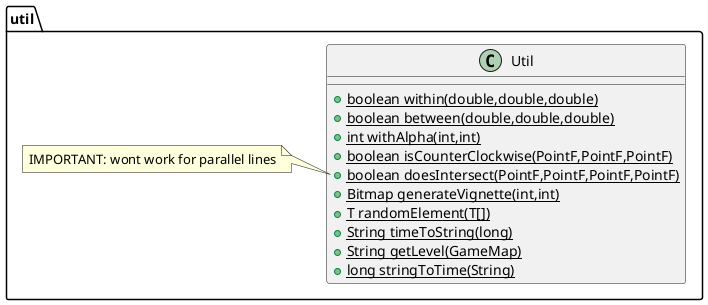 @startuml
class util.Util {
+ {static} boolean within(double,double,double)
+ {static} boolean between(double,double,double)
+ {static} int withAlpha(int,int)
+ {static} boolean isCounterClockwise(PointF,PointF,PointF)
+ {static} boolean doesIntersect(PointF,PointF,PointF,PointF)
+ {static} Bitmap generateVignette(int,int)
+ {static} T randomElement(T[])
+ {static} String timeToString(long)
+ {static} String getLevel(GameMap)
+ {static} long stringToTime(String)
}
note left of util.Util::doesIntersect(PointF,PointF,PointF,PointF)
 IMPORTANT: wont work for parallel lines
end note

@enduml